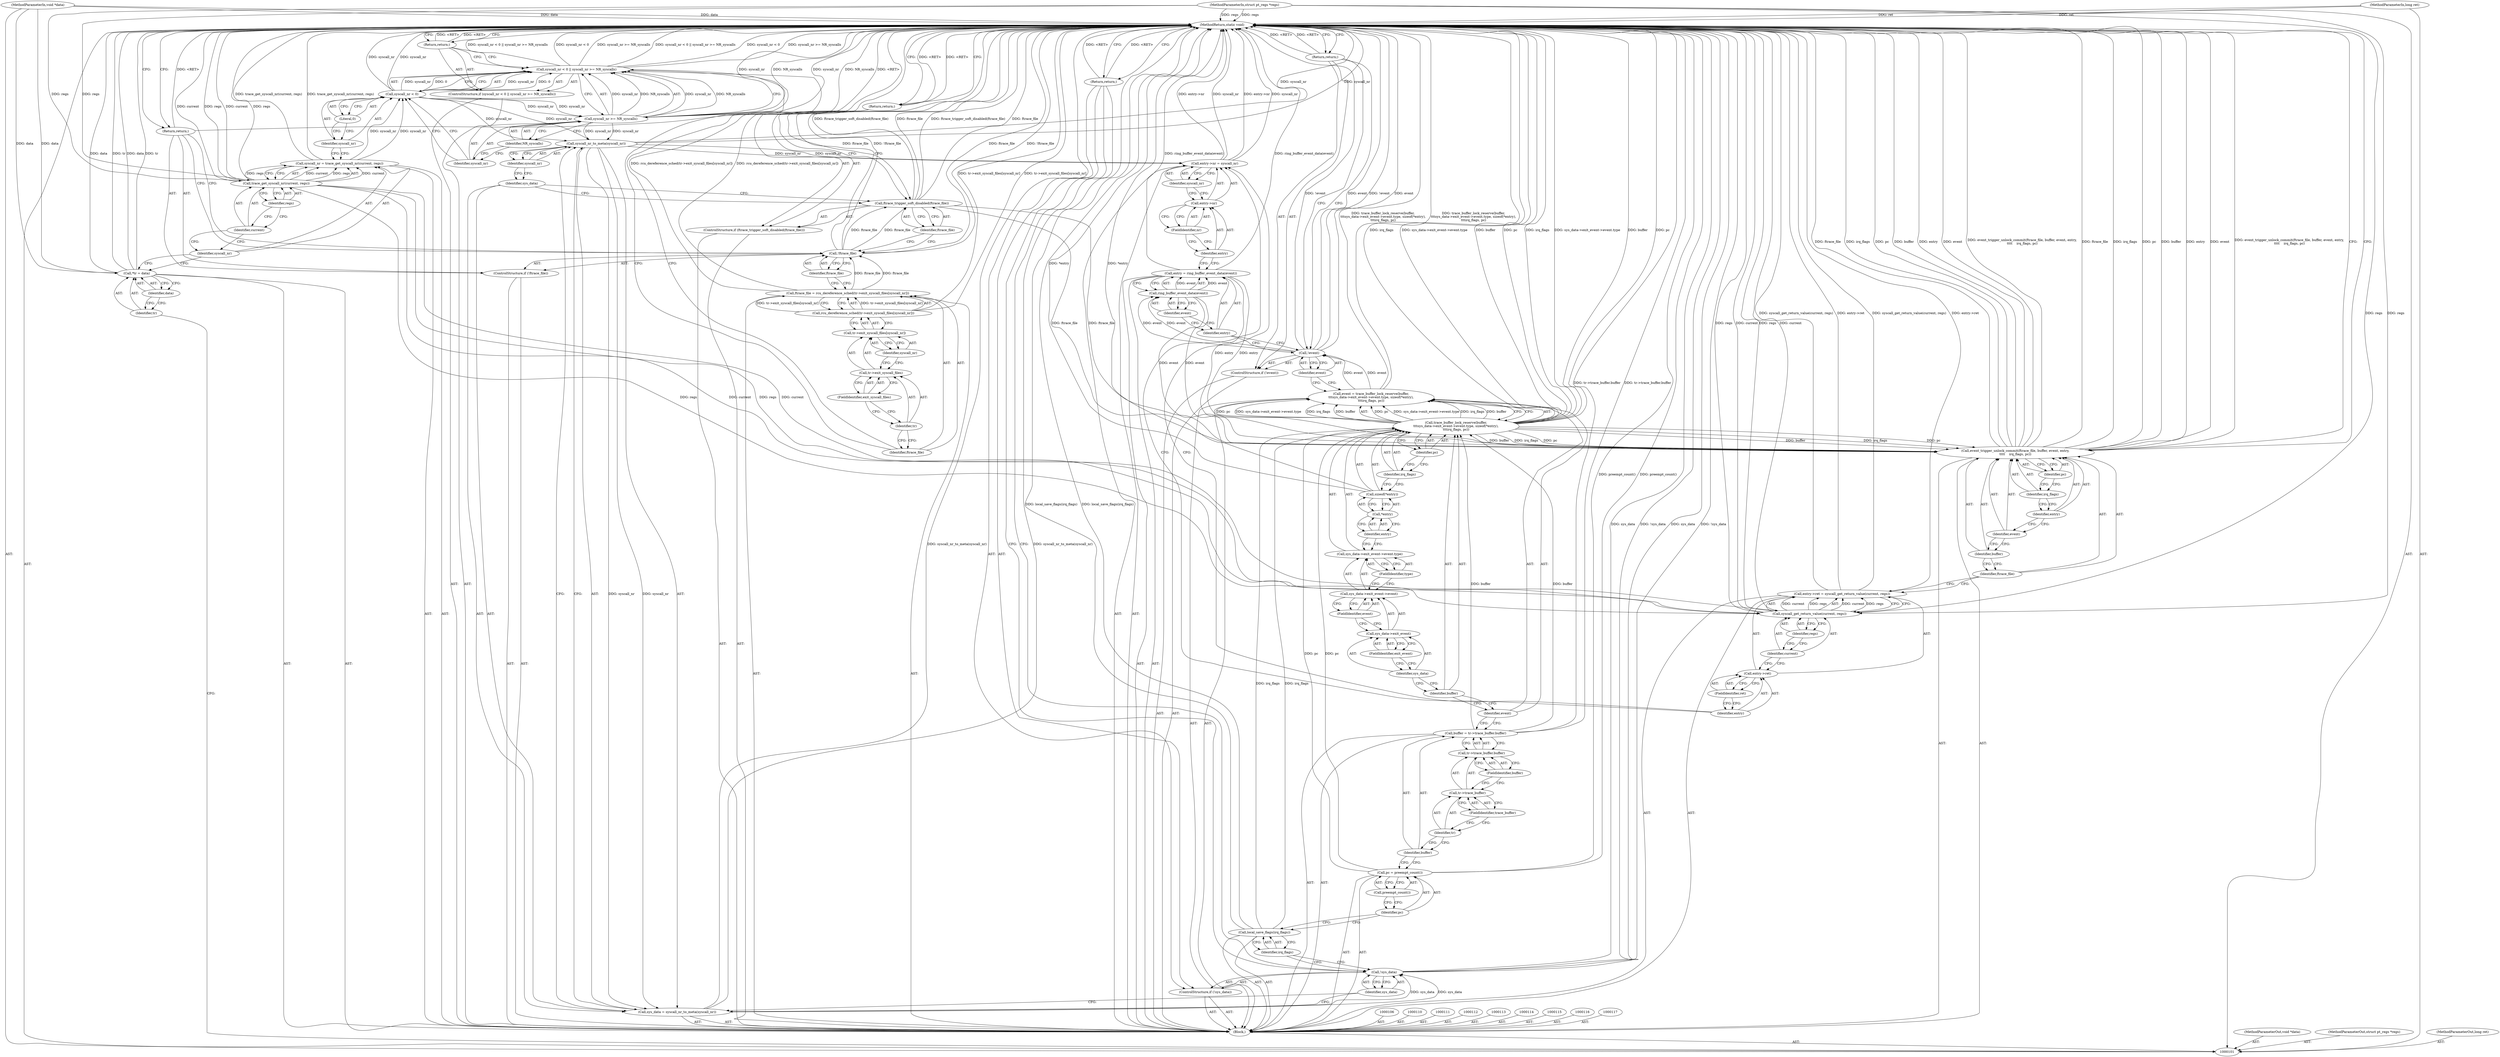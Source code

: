digraph "0_linux_086ba77a6db00ed858ff07451bedee197df868c9_0" {
"1000211" [label="(MethodReturn,static void)"];
"1000102" [label="(MethodParameterIn,void *data)"];
"1000324" [label="(MethodParameterOut,void *data)"];
"1000103" [label="(MethodParameterIn,struct pt_regs *regs)"];
"1000325" [label="(MethodParameterOut,struct pt_regs *regs)"];
"1000104" [label="(MethodParameterIn,long ret)"];
"1000326" [label="(MethodParameterOut,long ret)"];
"1000120" [label="(Call,trace_get_syscall_nr(current, regs))"];
"1000118" [label="(Call,syscall_nr = trace_get_syscall_nr(current, regs))"];
"1000119" [label="(Identifier,syscall_nr)"];
"1000121" [label="(Identifier,current)"];
"1000122" [label="(Identifier,regs)"];
"1000123" [label="(ControlStructure,if (syscall_nr < 0 || syscall_nr >= NR_syscalls))"];
"1000127" [label="(Literal,0)"];
"1000128" [label="(Call,syscall_nr >= NR_syscalls)"];
"1000129" [label="(Identifier,syscall_nr)"];
"1000130" [label="(Identifier,NR_syscalls)"];
"1000124" [label="(Call,syscall_nr < 0 || syscall_nr >= NR_syscalls)"];
"1000125" [label="(Call,syscall_nr < 0)"];
"1000126" [label="(Identifier,syscall_nr)"];
"1000131" [label="(Return,return;)"];
"1000132" [label="(Call,ftrace_file = rcu_dereference_sched(tr->exit_syscall_files[syscall_nr]))"];
"1000133" [label="(Identifier,ftrace_file)"];
"1000134" [label="(Call,rcu_dereference_sched(tr->exit_syscall_files[syscall_nr]))"];
"1000135" [label="(Call,tr->exit_syscall_files[syscall_nr])"];
"1000136" [label="(Call,tr->exit_syscall_files)"];
"1000137" [label="(Identifier,tr)"];
"1000138" [label="(FieldIdentifier,exit_syscall_files)"];
"1000139" [label="(Identifier,syscall_nr)"];
"1000140" [label="(ControlStructure,if (!ftrace_file))"];
"1000141" [label="(Call,!ftrace_file)"];
"1000142" [label="(Identifier,ftrace_file)"];
"1000105" [label="(Block,)"];
"1000143" [label="(Return,return;)"];
"1000144" [label="(ControlStructure,if (ftrace_trigger_soft_disabled(ftrace_file)))"];
"1000146" [label="(Identifier,ftrace_file)"];
"1000145" [label="(Call,ftrace_trigger_soft_disabled(ftrace_file))"];
"1000147" [label="(Return,return;)"];
"1000148" [label="(Call,sys_data = syscall_nr_to_meta(syscall_nr))"];
"1000149" [label="(Identifier,sys_data)"];
"1000150" [label="(Call,syscall_nr_to_meta(syscall_nr))"];
"1000151" [label="(Identifier,syscall_nr)"];
"1000152" [label="(ControlStructure,if (!sys_data))"];
"1000153" [label="(Call,!sys_data)"];
"1000154" [label="(Identifier,sys_data)"];
"1000155" [label="(Return,return;)"];
"1000156" [label="(Call,local_save_flags(irq_flags))"];
"1000157" [label="(Identifier,irq_flags)"];
"1000107" [label="(Call,*tr = data)"];
"1000108" [label="(Identifier,tr)"];
"1000109" [label="(Identifier,data)"];
"1000158" [label="(Call,pc = preempt_count())"];
"1000159" [label="(Identifier,pc)"];
"1000160" [label="(Call,preempt_count())"];
"1000161" [label="(Call,buffer = tr->trace_buffer.buffer)"];
"1000162" [label="(Identifier,buffer)"];
"1000163" [label="(Call,tr->trace_buffer.buffer)"];
"1000164" [label="(Call,tr->trace_buffer)"];
"1000165" [label="(Identifier,tr)"];
"1000166" [label="(FieldIdentifier,trace_buffer)"];
"1000167" [label="(FieldIdentifier,buffer)"];
"1000168" [label="(Call,event = trace_buffer_lock_reserve(buffer,\n\t\t\tsys_data->exit_event->event.type, sizeof(*entry),\n\t\t\tirq_flags, pc))"];
"1000169" [label="(Identifier,event)"];
"1000171" [label="(Identifier,buffer)"];
"1000170" [label="(Call,trace_buffer_lock_reserve(buffer,\n\t\t\tsys_data->exit_event->event.type, sizeof(*entry),\n\t\t\tirq_flags, pc))"];
"1000176" [label="(FieldIdentifier,exit_event)"];
"1000177" [label="(FieldIdentifier,event)"];
"1000172" [label="(Call,sys_data->exit_event->event.type)"];
"1000173" [label="(Call,sys_data->exit_event->event)"];
"1000174" [label="(Call,sys_data->exit_event)"];
"1000175" [label="(Identifier,sys_data)"];
"1000178" [label="(FieldIdentifier,type)"];
"1000179" [label="(Call,sizeof(*entry))"];
"1000180" [label="(Call,*entry)"];
"1000181" [label="(Identifier,entry)"];
"1000183" [label="(Identifier,pc)"];
"1000182" [label="(Identifier,irq_flags)"];
"1000184" [label="(ControlStructure,if (!event))"];
"1000185" [label="(Call,!event)"];
"1000186" [label="(Identifier,event)"];
"1000187" [label="(Return,return;)"];
"1000188" [label="(Call,entry = ring_buffer_event_data(event))"];
"1000189" [label="(Identifier,entry)"];
"1000191" [label="(Identifier,event)"];
"1000190" [label="(Call,ring_buffer_event_data(event))"];
"1000192" [label="(Call,entry->nr = syscall_nr)"];
"1000193" [label="(Call,entry->nr)"];
"1000194" [label="(Identifier,entry)"];
"1000196" [label="(Identifier,syscall_nr)"];
"1000195" [label="(FieldIdentifier,nr)"];
"1000197" [label="(Call,entry->ret = syscall_get_return_value(current, regs))"];
"1000198" [label="(Call,entry->ret)"];
"1000199" [label="(Identifier,entry)"];
"1000201" [label="(Call,syscall_get_return_value(current, regs))"];
"1000202" [label="(Identifier,current)"];
"1000203" [label="(Identifier,regs)"];
"1000200" [label="(FieldIdentifier,ret)"];
"1000204" [label="(Call,event_trigger_unlock_commit(ftrace_file, buffer, event, entry,\n\t\t\t\t    irq_flags, pc))"];
"1000205" [label="(Identifier,ftrace_file)"];
"1000206" [label="(Identifier,buffer)"];
"1000207" [label="(Identifier,event)"];
"1000208" [label="(Identifier,entry)"];
"1000210" [label="(Identifier,pc)"];
"1000209" [label="(Identifier,irq_flags)"];
"1000211" -> "1000101"  [label="AST: "];
"1000211" -> "1000131"  [label="CFG: "];
"1000211" -> "1000143"  [label="CFG: "];
"1000211" -> "1000147"  [label="CFG: "];
"1000211" -> "1000155"  [label="CFG: "];
"1000211" -> "1000187"  [label="CFG: "];
"1000211" -> "1000204"  [label="CFG: "];
"1000147" -> "1000211"  [label="DDG: <RET>"];
"1000187" -> "1000211"  [label="DDG: <RET>"];
"1000131" -> "1000211"  [label="DDG: <RET>"];
"1000185" -> "1000211"  [label="DDG: !event"];
"1000185" -> "1000211"  [label="DDG: event"];
"1000188" -> "1000211"  [label="DDG: ring_buffer_event_data(event)"];
"1000158" -> "1000211"  [label="DDG: preempt_count()"];
"1000102" -> "1000211"  [label="DDG: data"];
"1000153" -> "1000211"  [label="DDG: sys_data"];
"1000153" -> "1000211"  [label="DDG: !sys_data"];
"1000204" -> "1000211"  [label="DDG: ftrace_file"];
"1000204" -> "1000211"  [label="DDG: irq_flags"];
"1000204" -> "1000211"  [label="DDG: pc"];
"1000204" -> "1000211"  [label="DDG: buffer"];
"1000204" -> "1000211"  [label="DDG: entry"];
"1000204" -> "1000211"  [label="DDG: event"];
"1000204" -> "1000211"  [label="DDG: event_trigger_unlock_commit(ftrace_file, buffer, event, entry,\n\t\t\t\t    irq_flags, pc)"];
"1000107" -> "1000211"  [label="DDG: data"];
"1000107" -> "1000211"  [label="DDG: tr"];
"1000170" -> "1000211"  [label="DDG: irq_flags"];
"1000170" -> "1000211"  [label="DDG: sys_data->exit_event->event.type"];
"1000170" -> "1000211"  [label="DDG: buffer"];
"1000170" -> "1000211"  [label="DDG: pc"];
"1000128" -> "1000211"  [label="DDG: NR_syscalls"];
"1000128" -> "1000211"  [label="DDG: syscall_nr"];
"1000125" -> "1000211"  [label="DDG: syscall_nr"];
"1000141" -> "1000211"  [label="DDG: ftrace_file"];
"1000141" -> "1000211"  [label="DDG: !ftrace_file"];
"1000124" -> "1000211"  [label="DDG: syscall_nr < 0"];
"1000124" -> "1000211"  [label="DDG: syscall_nr >= NR_syscalls"];
"1000124" -> "1000211"  [label="DDG: syscall_nr < 0 || syscall_nr >= NR_syscalls"];
"1000197" -> "1000211"  [label="DDG: syscall_get_return_value(current, regs)"];
"1000197" -> "1000211"  [label="DDG: entry->ret"];
"1000150" -> "1000211"  [label="DDG: syscall_nr"];
"1000104" -> "1000211"  [label="DDG: ret"];
"1000132" -> "1000211"  [label="DDG: rcu_dereference_sched(tr->exit_syscall_files[syscall_nr])"];
"1000103" -> "1000211"  [label="DDG: regs"];
"1000201" -> "1000211"  [label="DDG: regs"];
"1000201" -> "1000211"  [label="DDG: current"];
"1000120" -> "1000211"  [label="DDG: current"];
"1000120" -> "1000211"  [label="DDG: regs"];
"1000179" -> "1000211"  [label="DDG: *entry"];
"1000134" -> "1000211"  [label="DDG: tr->exit_syscall_files[syscall_nr]"];
"1000192" -> "1000211"  [label="DDG: entry->nr"];
"1000192" -> "1000211"  [label="DDG: syscall_nr"];
"1000118" -> "1000211"  [label="DDG: trace_get_syscall_nr(current, regs)"];
"1000145" -> "1000211"  [label="DDG: ftrace_trigger_soft_disabled(ftrace_file)"];
"1000145" -> "1000211"  [label="DDG: ftrace_file"];
"1000168" -> "1000211"  [label="DDG: trace_buffer_lock_reserve(buffer,\n\t\t\tsys_data->exit_event->event.type, sizeof(*entry),\n\t\t\tirq_flags, pc)"];
"1000148" -> "1000211"  [label="DDG: syscall_nr_to_meta(syscall_nr)"];
"1000156" -> "1000211"  [label="DDG: local_save_flags(irq_flags)"];
"1000161" -> "1000211"  [label="DDG: tr->trace_buffer.buffer"];
"1000155" -> "1000211"  [label="DDG: <RET>"];
"1000143" -> "1000211"  [label="DDG: <RET>"];
"1000102" -> "1000101"  [label="AST: "];
"1000102" -> "1000211"  [label="DDG: data"];
"1000102" -> "1000107"  [label="DDG: data"];
"1000324" -> "1000101"  [label="AST: "];
"1000103" -> "1000101"  [label="AST: "];
"1000103" -> "1000211"  [label="DDG: regs"];
"1000103" -> "1000120"  [label="DDG: regs"];
"1000103" -> "1000201"  [label="DDG: regs"];
"1000325" -> "1000101"  [label="AST: "];
"1000104" -> "1000101"  [label="AST: "];
"1000104" -> "1000211"  [label="DDG: ret"];
"1000326" -> "1000101"  [label="AST: "];
"1000120" -> "1000118"  [label="AST: "];
"1000120" -> "1000122"  [label="CFG: "];
"1000121" -> "1000120"  [label="AST: "];
"1000122" -> "1000120"  [label="AST: "];
"1000118" -> "1000120"  [label="CFG: "];
"1000120" -> "1000211"  [label="DDG: current"];
"1000120" -> "1000211"  [label="DDG: regs"];
"1000120" -> "1000118"  [label="DDG: current"];
"1000120" -> "1000118"  [label="DDG: regs"];
"1000103" -> "1000120"  [label="DDG: regs"];
"1000120" -> "1000201"  [label="DDG: current"];
"1000120" -> "1000201"  [label="DDG: regs"];
"1000118" -> "1000105"  [label="AST: "];
"1000118" -> "1000120"  [label="CFG: "];
"1000119" -> "1000118"  [label="AST: "];
"1000120" -> "1000118"  [label="AST: "];
"1000126" -> "1000118"  [label="CFG: "];
"1000118" -> "1000211"  [label="DDG: trace_get_syscall_nr(current, regs)"];
"1000120" -> "1000118"  [label="DDG: current"];
"1000120" -> "1000118"  [label="DDG: regs"];
"1000118" -> "1000125"  [label="DDG: syscall_nr"];
"1000119" -> "1000118"  [label="AST: "];
"1000119" -> "1000107"  [label="CFG: "];
"1000121" -> "1000119"  [label="CFG: "];
"1000121" -> "1000120"  [label="AST: "];
"1000121" -> "1000119"  [label="CFG: "];
"1000122" -> "1000121"  [label="CFG: "];
"1000122" -> "1000120"  [label="AST: "];
"1000122" -> "1000121"  [label="CFG: "];
"1000120" -> "1000122"  [label="CFG: "];
"1000123" -> "1000105"  [label="AST: "];
"1000124" -> "1000123"  [label="AST: "];
"1000131" -> "1000123"  [label="AST: "];
"1000127" -> "1000125"  [label="AST: "];
"1000127" -> "1000126"  [label="CFG: "];
"1000125" -> "1000127"  [label="CFG: "];
"1000128" -> "1000124"  [label="AST: "];
"1000128" -> "1000130"  [label="CFG: "];
"1000129" -> "1000128"  [label="AST: "];
"1000130" -> "1000128"  [label="AST: "];
"1000124" -> "1000128"  [label="CFG: "];
"1000128" -> "1000211"  [label="DDG: NR_syscalls"];
"1000128" -> "1000211"  [label="DDG: syscall_nr"];
"1000128" -> "1000124"  [label="DDG: syscall_nr"];
"1000128" -> "1000124"  [label="DDG: NR_syscalls"];
"1000125" -> "1000128"  [label="DDG: syscall_nr"];
"1000128" -> "1000150"  [label="DDG: syscall_nr"];
"1000129" -> "1000128"  [label="AST: "];
"1000129" -> "1000125"  [label="CFG: "];
"1000130" -> "1000129"  [label="CFG: "];
"1000130" -> "1000128"  [label="AST: "];
"1000130" -> "1000129"  [label="CFG: "];
"1000128" -> "1000130"  [label="CFG: "];
"1000124" -> "1000123"  [label="AST: "];
"1000124" -> "1000125"  [label="CFG: "];
"1000124" -> "1000128"  [label="CFG: "];
"1000125" -> "1000124"  [label="AST: "];
"1000128" -> "1000124"  [label="AST: "];
"1000131" -> "1000124"  [label="CFG: "];
"1000133" -> "1000124"  [label="CFG: "];
"1000124" -> "1000211"  [label="DDG: syscall_nr < 0"];
"1000124" -> "1000211"  [label="DDG: syscall_nr >= NR_syscalls"];
"1000124" -> "1000211"  [label="DDG: syscall_nr < 0 || syscall_nr >= NR_syscalls"];
"1000125" -> "1000124"  [label="DDG: syscall_nr"];
"1000125" -> "1000124"  [label="DDG: 0"];
"1000128" -> "1000124"  [label="DDG: syscall_nr"];
"1000128" -> "1000124"  [label="DDG: NR_syscalls"];
"1000125" -> "1000124"  [label="AST: "];
"1000125" -> "1000127"  [label="CFG: "];
"1000126" -> "1000125"  [label="AST: "];
"1000127" -> "1000125"  [label="AST: "];
"1000129" -> "1000125"  [label="CFG: "];
"1000124" -> "1000125"  [label="CFG: "];
"1000125" -> "1000211"  [label="DDG: syscall_nr"];
"1000125" -> "1000124"  [label="DDG: syscall_nr"];
"1000125" -> "1000124"  [label="DDG: 0"];
"1000118" -> "1000125"  [label="DDG: syscall_nr"];
"1000125" -> "1000128"  [label="DDG: syscall_nr"];
"1000125" -> "1000150"  [label="DDG: syscall_nr"];
"1000126" -> "1000125"  [label="AST: "];
"1000126" -> "1000118"  [label="CFG: "];
"1000127" -> "1000126"  [label="CFG: "];
"1000131" -> "1000123"  [label="AST: "];
"1000131" -> "1000124"  [label="CFG: "];
"1000211" -> "1000131"  [label="CFG: "];
"1000131" -> "1000211"  [label="DDG: <RET>"];
"1000132" -> "1000105"  [label="AST: "];
"1000132" -> "1000134"  [label="CFG: "];
"1000133" -> "1000132"  [label="AST: "];
"1000134" -> "1000132"  [label="AST: "];
"1000142" -> "1000132"  [label="CFG: "];
"1000132" -> "1000211"  [label="DDG: rcu_dereference_sched(tr->exit_syscall_files[syscall_nr])"];
"1000134" -> "1000132"  [label="DDG: tr->exit_syscall_files[syscall_nr]"];
"1000132" -> "1000141"  [label="DDG: ftrace_file"];
"1000133" -> "1000132"  [label="AST: "];
"1000133" -> "1000124"  [label="CFG: "];
"1000137" -> "1000133"  [label="CFG: "];
"1000134" -> "1000132"  [label="AST: "];
"1000134" -> "1000135"  [label="CFG: "];
"1000135" -> "1000134"  [label="AST: "];
"1000132" -> "1000134"  [label="CFG: "];
"1000134" -> "1000211"  [label="DDG: tr->exit_syscall_files[syscall_nr]"];
"1000134" -> "1000132"  [label="DDG: tr->exit_syscall_files[syscall_nr]"];
"1000135" -> "1000134"  [label="AST: "];
"1000135" -> "1000139"  [label="CFG: "];
"1000136" -> "1000135"  [label="AST: "];
"1000139" -> "1000135"  [label="AST: "];
"1000134" -> "1000135"  [label="CFG: "];
"1000136" -> "1000135"  [label="AST: "];
"1000136" -> "1000138"  [label="CFG: "];
"1000137" -> "1000136"  [label="AST: "];
"1000138" -> "1000136"  [label="AST: "];
"1000139" -> "1000136"  [label="CFG: "];
"1000137" -> "1000136"  [label="AST: "];
"1000137" -> "1000133"  [label="CFG: "];
"1000138" -> "1000137"  [label="CFG: "];
"1000138" -> "1000136"  [label="AST: "];
"1000138" -> "1000137"  [label="CFG: "];
"1000136" -> "1000138"  [label="CFG: "];
"1000139" -> "1000135"  [label="AST: "];
"1000139" -> "1000136"  [label="CFG: "];
"1000135" -> "1000139"  [label="CFG: "];
"1000140" -> "1000105"  [label="AST: "];
"1000141" -> "1000140"  [label="AST: "];
"1000143" -> "1000140"  [label="AST: "];
"1000141" -> "1000140"  [label="AST: "];
"1000141" -> "1000142"  [label="CFG: "];
"1000142" -> "1000141"  [label="AST: "];
"1000143" -> "1000141"  [label="CFG: "];
"1000146" -> "1000141"  [label="CFG: "];
"1000141" -> "1000211"  [label="DDG: ftrace_file"];
"1000141" -> "1000211"  [label="DDG: !ftrace_file"];
"1000132" -> "1000141"  [label="DDG: ftrace_file"];
"1000141" -> "1000145"  [label="DDG: ftrace_file"];
"1000142" -> "1000141"  [label="AST: "];
"1000142" -> "1000132"  [label="CFG: "];
"1000141" -> "1000142"  [label="CFG: "];
"1000105" -> "1000101"  [label="AST: "];
"1000106" -> "1000105"  [label="AST: "];
"1000107" -> "1000105"  [label="AST: "];
"1000110" -> "1000105"  [label="AST: "];
"1000111" -> "1000105"  [label="AST: "];
"1000112" -> "1000105"  [label="AST: "];
"1000113" -> "1000105"  [label="AST: "];
"1000114" -> "1000105"  [label="AST: "];
"1000115" -> "1000105"  [label="AST: "];
"1000116" -> "1000105"  [label="AST: "];
"1000117" -> "1000105"  [label="AST: "];
"1000118" -> "1000105"  [label="AST: "];
"1000123" -> "1000105"  [label="AST: "];
"1000132" -> "1000105"  [label="AST: "];
"1000140" -> "1000105"  [label="AST: "];
"1000144" -> "1000105"  [label="AST: "];
"1000148" -> "1000105"  [label="AST: "];
"1000152" -> "1000105"  [label="AST: "];
"1000156" -> "1000105"  [label="AST: "];
"1000158" -> "1000105"  [label="AST: "];
"1000161" -> "1000105"  [label="AST: "];
"1000168" -> "1000105"  [label="AST: "];
"1000184" -> "1000105"  [label="AST: "];
"1000188" -> "1000105"  [label="AST: "];
"1000192" -> "1000105"  [label="AST: "];
"1000197" -> "1000105"  [label="AST: "];
"1000204" -> "1000105"  [label="AST: "];
"1000143" -> "1000140"  [label="AST: "];
"1000143" -> "1000141"  [label="CFG: "];
"1000211" -> "1000143"  [label="CFG: "];
"1000143" -> "1000211"  [label="DDG: <RET>"];
"1000144" -> "1000105"  [label="AST: "];
"1000145" -> "1000144"  [label="AST: "];
"1000147" -> "1000144"  [label="AST: "];
"1000146" -> "1000145"  [label="AST: "];
"1000146" -> "1000141"  [label="CFG: "];
"1000145" -> "1000146"  [label="CFG: "];
"1000145" -> "1000144"  [label="AST: "];
"1000145" -> "1000146"  [label="CFG: "];
"1000146" -> "1000145"  [label="AST: "];
"1000147" -> "1000145"  [label="CFG: "];
"1000149" -> "1000145"  [label="CFG: "];
"1000145" -> "1000211"  [label="DDG: ftrace_trigger_soft_disabled(ftrace_file)"];
"1000145" -> "1000211"  [label="DDG: ftrace_file"];
"1000141" -> "1000145"  [label="DDG: ftrace_file"];
"1000145" -> "1000204"  [label="DDG: ftrace_file"];
"1000147" -> "1000144"  [label="AST: "];
"1000147" -> "1000145"  [label="CFG: "];
"1000211" -> "1000147"  [label="CFG: "];
"1000147" -> "1000211"  [label="DDG: <RET>"];
"1000148" -> "1000105"  [label="AST: "];
"1000148" -> "1000150"  [label="CFG: "];
"1000149" -> "1000148"  [label="AST: "];
"1000150" -> "1000148"  [label="AST: "];
"1000154" -> "1000148"  [label="CFG: "];
"1000148" -> "1000211"  [label="DDG: syscall_nr_to_meta(syscall_nr)"];
"1000150" -> "1000148"  [label="DDG: syscall_nr"];
"1000148" -> "1000153"  [label="DDG: sys_data"];
"1000149" -> "1000148"  [label="AST: "];
"1000149" -> "1000145"  [label="CFG: "];
"1000151" -> "1000149"  [label="CFG: "];
"1000150" -> "1000148"  [label="AST: "];
"1000150" -> "1000151"  [label="CFG: "];
"1000151" -> "1000150"  [label="AST: "];
"1000148" -> "1000150"  [label="CFG: "];
"1000150" -> "1000211"  [label="DDG: syscall_nr"];
"1000150" -> "1000148"  [label="DDG: syscall_nr"];
"1000125" -> "1000150"  [label="DDG: syscall_nr"];
"1000128" -> "1000150"  [label="DDG: syscall_nr"];
"1000150" -> "1000192"  [label="DDG: syscall_nr"];
"1000151" -> "1000150"  [label="AST: "];
"1000151" -> "1000149"  [label="CFG: "];
"1000150" -> "1000151"  [label="CFG: "];
"1000152" -> "1000105"  [label="AST: "];
"1000153" -> "1000152"  [label="AST: "];
"1000155" -> "1000152"  [label="AST: "];
"1000153" -> "1000152"  [label="AST: "];
"1000153" -> "1000154"  [label="CFG: "];
"1000154" -> "1000153"  [label="AST: "];
"1000155" -> "1000153"  [label="CFG: "];
"1000157" -> "1000153"  [label="CFG: "];
"1000153" -> "1000211"  [label="DDG: sys_data"];
"1000153" -> "1000211"  [label="DDG: !sys_data"];
"1000148" -> "1000153"  [label="DDG: sys_data"];
"1000154" -> "1000153"  [label="AST: "];
"1000154" -> "1000148"  [label="CFG: "];
"1000153" -> "1000154"  [label="CFG: "];
"1000155" -> "1000152"  [label="AST: "];
"1000155" -> "1000153"  [label="CFG: "];
"1000211" -> "1000155"  [label="CFG: "];
"1000155" -> "1000211"  [label="DDG: <RET>"];
"1000156" -> "1000105"  [label="AST: "];
"1000156" -> "1000157"  [label="CFG: "];
"1000157" -> "1000156"  [label="AST: "];
"1000159" -> "1000156"  [label="CFG: "];
"1000156" -> "1000211"  [label="DDG: local_save_flags(irq_flags)"];
"1000156" -> "1000170"  [label="DDG: irq_flags"];
"1000157" -> "1000156"  [label="AST: "];
"1000157" -> "1000153"  [label="CFG: "];
"1000156" -> "1000157"  [label="CFG: "];
"1000107" -> "1000105"  [label="AST: "];
"1000107" -> "1000109"  [label="CFG: "];
"1000108" -> "1000107"  [label="AST: "];
"1000109" -> "1000107"  [label="AST: "];
"1000119" -> "1000107"  [label="CFG: "];
"1000107" -> "1000211"  [label="DDG: data"];
"1000107" -> "1000211"  [label="DDG: tr"];
"1000102" -> "1000107"  [label="DDG: data"];
"1000108" -> "1000107"  [label="AST: "];
"1000108" -> "1000101"  [label="CFG: "];
"1000109" -> "1000108"  [label="CFG: "];
"1000109" -> "1000107"  [label="AST: "];
"1000109" -> "1000108"  [label="CFG: "];
"1000107" -> "1000109"  [label="CFG: "];
"1000158" -> "1000105"  [label="AST: "];
"1000158" -> "1000160"  [label="CFG: "];
"1000159" -> "1000158"  [label="AST: "];
"1000160" -> "1000158"  [label="AST: "];
"1000162" -> "1000158"  [label="CFG: "];
"1000158" -> "1000211"  [label="DDG: preempt_count()"];
"1000158" -> "1000170"  [label="DDG: pc"];
"1000159" -> "1000158"  [label="AST: "];
"1000159" -> "1000156"  [label="CFG: "];
"1000160" -> "1000159"  [label="CFG: "];
"1000160" -> "1000158"  [label="AST: "];
"1000160" -> "1000159"  [label="CFG: "];
"1000158" -> "1000160"  [label="CFG: "];
"1000161" -> "1000105"  [label="AST: "];
"1000161" -> "1000163"  [label="CFG: "];
"1000162" -> "1000161"  [label="AST: "];
"1000163" -> "1000161"  [label="AST: "];
"1000169" -> "1000161"  [label="CFG: "];
"1000161" -> "1000211"  [label="DDG: tr->trace_buffer.buffer"];
"1000161" -> "1000170"  [label="DDG: buffer"];
"1000162" -> "1000161"  [label="AST: "];
"1000162" -> "1000158"  [label="CFG: "];
"1000165" -> "1000162"  [label="CFG: "];
"1000163" -> "1000161"  [label="AST: "];
"1000163" -> "1000167"  [label="CFG: "];
"1000164" -> "1000163"  [label="AST: "];
"1000167" -> "1000163"  [label="AST: "];
"1000161" -> "1000163"  [label="CFG: "];
"1000164" -> "1000163"  [label="AST: "];
"1000164" -> "1000166"  [label="CFG: "];
"1000165" -> "1000164"  [label="AST: "];
"1000166" -> "1000164"  [label="AST: "];
"1000167" -> "1000164"  [label="CFG: "];
"1000165" -> "1000164"  [label="AST: "];
"1000165" -> "1000162"  [label="CFG: "];
"1000166" -> "1000165"  [label="CFG: "];
"1000166" -> "1000164"  [label="AST: "];
"1000166" -> "1000165"  [label="CFG: "];
"1000164" -> "1000166"  [label="CFG: "];
"1000167" -> "1000163"  [label="AST: "];
"1000167" -> "1000164"  [label="CFG: "];
"1000163" -> "1000167"  [label="CFG: "];
"1000168" -> "1000105"  [label="AST: "];
"1000168" -> "1000170"  [label="CFG: "];
"1000169" -> "1000168"  [label="AST: "];
"1000170" -> "1000168"  [label="AST: "];
"1000186" -> "1000168"  [label="CFG: "];
"1000168" -> "1000211"  [label="DDG: trace_buffer_lock_reserve(buffer,\n\t\t\tsys_data->exit_event->event.type, sizeof(*entry),\n\t\t\tirq_flags, pc)"];
"1000170" -> "1000168"  [label="DDG: pc"];
"1000170" -> "1000168"  [label="DDG: sys_data->exit_event->event.type"];
"1000170" -> "1000168"  [label="DDG: irq_flags"];
"1000170" -> "1000168"  [label="DDG: buffer"];
"1000168" -> "1000185"  [label="DDG: event"];
"1000169" -> "1000168"  [label="AST: "];
"1000169" -> "1000161"  [label="CFG: "];
"1000171" -> "1000169"  [label="CFG: "];
"1000171" -> "1000170"  [label="AST: "];
"1000171" -> "1000169"  [label="CFG: "];
"1000175" -> "1000171"  [label="CFG: "];
"1000170" -> "1000168"  [label="AST: "];
"1000170" -> "1000183"  [label="CFG: "];
"1000171" -> "1000170"  [label="AST: "];
"1000172" -> "1000170"  [label="AST: "];
"1000179" -> "1000170"  [label="AST: "];
"1000182" -> "1000170"  [label="AST: "];
"1000183" -> "1000170"  [label="AST: "];
"1000168" -> "1000170"  [label="CFG: "];
"1000170" -> "1000211"  [label="DDG: irq_flags"];
"1000170" -> "1000211"  [label="DDG: sys_data->exit_event->event.type"];
"1000170" -> "1000211"  [label="DDG: buffer"];
"1000170" -> "1000211"  [label="DDG: pc"];
"1000170" -> "1000168"  [label="DDG: pc"];
"1000170" -> "1000168"  [label="DDG: sys_data->exit_event->event.type"];
"1000170" -> "1000168"  [label="DDG: irq_flags"];
"1000170" -> "1000168"  [label="DDG: buffer"];
"1000161" -> "1000170"  [label="DDG: buffer"];
"1000156" -> "1000170"  [label="DDG: irq_flags"];
"1000158" -> "1000170"  [label="DDG: pc"];
"1000170" -> "1000204"  [label="DDG: buffer"];
"1000170" -> "1000204"  [label="DDG: irq_flags"];
"1000170" -> "1000204"  [label="DDG: pc"];
"1000176" -> "1000174"  [label="AST: "];
"1000176" -> "1000175"  [label="CFG: "];
"1000174" -> "1000176"  [label="CFG: "];
"1000177" -> "1000173"  [label="AST: "];
"1000177" -> "1000174"  [label="CFG: "];
"1000173" -> "1000177"  [label="CFG: "];
"1000172" -> "1000170"  [label="AST: "];
"1000172" -> "1000178"  [label="CFG: "];
"1000173" -> "1000172"  [label="AST: "];
"1000178" -> "1000172"  [label="AST: "];
"1000181" -> "1000172"  [label="CFG: "];
"1000173" -> "1000172"  [label="AST: "];
"1000173" -> "1000177"  [label="CFG: "];
"1000174" -> "1000173"  [label="AST: "];
"1000177" -> "1000173"  [label="AST: "];
"1000178" -> "1000173"  [label="CFG: "];
"1000174" -> "1000173"  [label="AST: "];
"1000174" -> "1000176"  [label="CFG: "];
"1000175" -> "1000174"  [label="AST: "];
"1000176" -> "1000174"  [label="AST: "];
"1000177" -> "1000174"  [label="CFG: "];
"1000175" -> "1000174"  [label="AST: "];
"1000175" -> "1000171"  [label="CFG: "];
"1000176" -> "1000175"  [label="CFG: "];
"1000178" -> "1000172"  [label="AST: "];
"1000178" -> "1000173"  [label="CFG: "];
"1000172" -> "1000178"  [label="CFG: "];
"1000179" -> "1000170"  [label="AST: "];
"1000179" -> "1000180"  [label="CFG: "];
"1000180" -> "1000179"  [label="AST: "];
"1000182" -> "1000179"  [label="CFG: "];
"1000179" -> "1000211"  [label="DDG: *entry"];
"1000180" -> "1000179"  [label="AST: "];
"1000180" -> "1000181"  [label="CFG: "];
"1000181" -> "1000180"  [label="AST: "];
"1000179" -> "1000180"  [label="CFG: "];
"1000181" -> "1000180"  [label="AST: "];
"1000181" -> "1000172"  [label="CFG: "];
"1000180" -> "1000181"  [label="CFG: "];
"1000183" -> "1000170"  [label="AST: "];
"1000183" -> "1000182"  [label="CFG: "];
"1000170" -> "1000183"  [label="CFG: "];
"1000182" -> "1000170"  [label="AST: "];
"1000182" -> "1000179"  [label="CFG: "];
"1000183" -> "1000182"  [label="CFG: "];
"1000184" -> "1000105"  [label="AST: "];
"1000185" -> "1000184"  [label="AST: "];
"1000187" -> "1000184"  [label="AST: "];
"1000185" -> "1000184"  [label="AST: "];
"1000185" -> "1000186"  [label="CFG: "];
"1000186" -> "1000185"  [label="AST: "];
"1000187" -> "1000185"  [label="CFG: "];
"1000189" -> "1000185"  [label="CFG: "];
"1000185" -> "1000211"  [label="DDG: !event"];
"1000185" -> "1000211"  [label="DDG: event"];
"1000168" -> "1000185"  [label="DDG: event"];
"1000185" -> "1000190"  [label="DDG: event"];
"1000186" -> "1000185"  [label="AST: "];
"1000186" -> "1000168"  [label="CFG: "];
"1000185" -> "1000186"  [label="CFG: "];
"1000187" -> "1000184"  [label="AST: "];
"1000187" -> "1000185"  [label="CFG: "];
"1000211" -> "1000187"  [label="CFG: "];
"1000187" -> "1000211"  [label="DDG: <RET>"];
"1000188" -> "1000105"  [label="AST: "];
"1000188" -> "1000190"  [label="CFG: "];
"1000189" -> "1000188"  [label="AST: "];
"1000190" -> "1000188"  [label="AST: "];
"1000194" -> "1000188"  [label="CFG: "];
"1000188" -> "1000211"  [label="DDG: ring_buffer_event_data(event)"];
"1000190" -> "1000188"  [label="DDG: event"];
"1000188" -> "1000204"  [label="DDG: entry"];
"1000189" -> "1000188"  [label="AST: "];
"1000189" -> "1000185"  [label="CFG: "];
"1000191" -> "1000189"  [label="CFG: "];
"1000191" -> "1000190"  [label="AST: "];
"1000191" -> "1000189"  [label="CFG: "];
"1000190" -> "1000191"  [label="CFG: "];
"1000190" -> "1000188"  [label="AST: "];
"1000190" -> "1000191"  [label="CFG: "];
"1000191" -> "1000190"  [label="AST: "];
"1000188" -> "1000190"  [label="CFG: "];
"1000190" -> "1000188"  [label="DDG: event"];
"1000185" -> "1000190"  [label="DDG: event"];
"1000190" -> "1000204"  [label="DDG: event"];
"1000192" -> "1000105"  [label="AST: "];
"1000192" -> "1000196"  [label="CFG: "];
"1000193" -> "1000192"  [label="AST: "];
"1000196" -> "1000192"  [label="AST: "];
"1000199" -> "1000192"  [label="CFG: "];
"1000192" -> "1000211"  [label="DDG: entry->nr"];
"1000192" -> "1000211"  [label="DDG: syscall_nr"];
"1000150" -> "1000192"  [label="DDG: syscall_nr"];
"1000193" -> "1000192"  [label="AST: "];
"1000193" -> "1000195"  [label="CFG: "];
"1000194" -> "1000193"  [label="AST: "];
"1000195" -> "1000193"  [label="AST: "];
"1000196" -> "1000193"  [label="CFG: "];
"1000194" -> "1000193"  [label="AST: "];
"1000194" -> "1000188"  [label="CFG: "];
"1000195" -> "1000194"  [label="CFG: "];
"1000196" -> "1000192"  [label="AST: "];
"1000196" -> "1000193"  [label="CFG: "];
"1000192" -> "1000196"  [label="CFG: "];
"1000195" -> "1000193"  [label="AST: "];
"1000195" -> "1000194"  [label="CFG: "];
"1000193" -> "1000195"  [label="CFG: "];
"1000197" -> "1000105"  [label="AST: "];
"1000197" -> "1000201"  [label="CFG: "];
"1000198" -> "1000197"  [label="AST: "];
"1000201" -> "1000197"  [label="AST: "];
"1000205" -> "1000197"  [label="CFG: "];
"1000197" -> "1000211"  [label="DDG: syscall_get_return_value(current, regs)"];
"1000197" -> "1000211"  [label="DDG: entry->ret"];
"1000201" -> "1000197"  [label="DDG: current"];
"1000201" -> "1000197"  [label="DDG: regs"];
"1000198" -> "1000197"  [label="AST: "];
"1000198" -> "1000200"  [label="CFG: "];
"1000199" -> "1000198"  [label="AST: "];
"1000200" -> "1000198"  [label="AST: "];
"1000202" -> "1000198"  [label="CFG: "];
"1000199" -> "1000198"  [label="AST: "];
"1000199" -> "1000192"  [label="CFG: "];
"1000200" -> "1000199"  [label="CFG: "];
"1000201" -> "1000197"  [label="AST: "];
"1000201" -> "1000203"  [label="CFG: "];
"1000202" -> "1000201"  [label="AST: "];
"1000203" -> "1000201"  [label="AST: "];
"1000197" -> "1000201"  [label="CFG: "];
"1000201" -> "1000211"  [label="DDG: regs"];
"1000201" -> "1000211"  [label="DDG: current"];
"1000201" -> "1000197"  [label="DDG: current"];
"1000201" -> "1000197"  [label="DDG: regs"];
"1000120" -> "1000201"  [label="DDG: current"];
"1000120" -> "1000201"  [label="DDG: regs"];
"1000103" -> "1000201"  [label="DDG: regs"];
"1000202" -> "1000201"  [label="AST: "];
"1000202" -> "1000198"  [label="CFG: "];
"1000203" -> "1000202"  [label="CFG: "];
"1000203" -> "1000201"  [label="AST: "];
"1000203" -> "1000202"  [label="CFG: "];
"1000201" -> "1000203"  [label="CFG: "];
"1000200" -> "1000198"  [label="AST: "];
"1000200" -> "1000199"  [label="CFG: "];
"1000198" -> "1000200"  [label="CFG: "];
"1000204" -> "1000105"  [label="AST: "];
"1000204" -> "1000210"  [label="CFG: "];
"1000205" -> "1000204"  [label="AST: "];
"1000206" -> "1000204"  [label="AST: "];
"1000207" -> "1000204"  [label="AST: "];
"1000208" -> "1000204"  [label="AST: "];
"1000209" -> "1000204"  [label="AST: "];
"1000210" -> "1000204"  [label="AST: "];
"1000211" -> "1000204"  [label="CFG: "];
"1000204" -> "1000211"  [label="DDG: ftrace_file"];
"1000204" -> "1000211"  [label="DDG: irq_flags"];
"1000204" -> "1000211"  [label="DDG: pc"];
"1000204" -> "1000211"  [label="DDG: buffer"];
"1000204" -> "1000211"  [label="DDG: entry"];
"1000204" -> "1000211"  [label="DDG: event"];
"1000204" -> "1000211"  [label="DDG: event_trigger_unlock_commit(ftrace_file, buffer, event, entry,\n\t\t\t\t    irq_flags, pc)"];
"1000145" -> "1000204"  [label="DDG: ftrace_file"];
"1000170" -> "1000204"  [label="DDG: buffer"];
"1000170" -> "1000204"  [label="DDG: irq_flags"];
"1000170" -> "1000204"  [label="DDG: pc"];
"1000190" -> "1000204"  [label="DDG: event"];
"1000188" -> "1000204"  [label="DDG: entry"];
"1000205" -> "1000204"  [label="AST: "];
"1000205" -> "1000197"  [label="CFG: "];
"1000206" -> "1000205"  [label="CFG: "];
"1000206" -> "1000204"  [label="AST: "];
"1000206" -> "1000205"  [label="CFG: "];
"1000207" -> "1000206"  [label="CFG: "];
"1000207" -> "1000204"  [label="AST: "];
"1000207" -> "1000206"  [label="CFG: "];
"1000208" -> "1000207"  [label="CFG: "];
"1000208" -> "1000204"  [label="AST: "];
"1000208" -> "1000207"  [label="CFG: "];
"1000209" -> "1000208"  [label="CFG: "];
"1000210" -> "1000204"  [label="AST: "];
"1000210" -> "1000209"  [label="CFG: "];
"1000204" -> "1000210"  [label="CFG: "];
"1000209" -> "1000204"  [label="AST: "];
"1000209" -> "1000208"  [label="CFG: "];
"1000210" -> "1000209"  [label="CFG: "];
}
